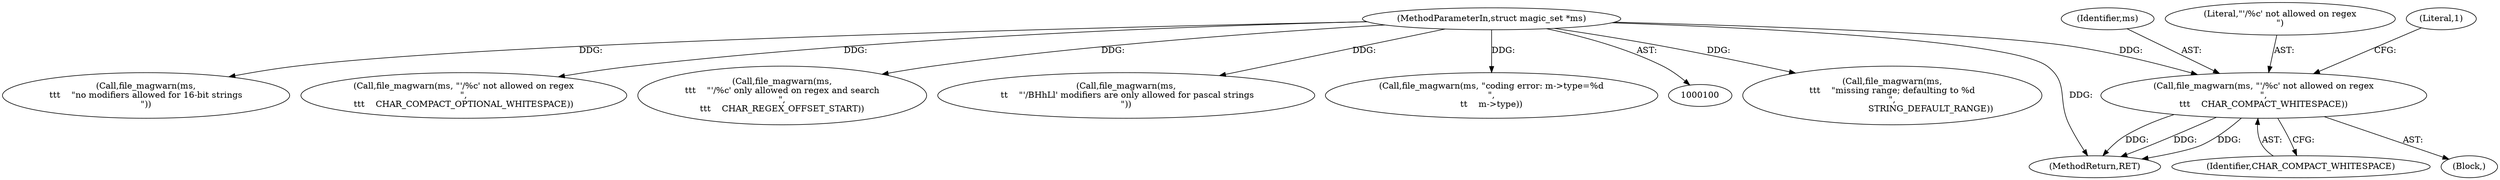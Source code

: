 digraph "0_file_4a284c89d6ef11aca34da65da7d673050a5ea320_0@pointer" {
"1000220" [label="(Call,file_magwarn(ms, \"'/%c' not allowed on regex\n\",\n\t\t\t    CHAR_COMPACT_WHITESPACE))"];
"1000101" [label="(MethodParameterIn,struct magic_set *ms)"];
"1000197" [label="(Call,file_magwarn(ms,\n\t\t\t    \"missing range; defaulting to %d\n\",\n                            STRING_DEFAULT_RANGE))"];
"1000221" [label="(Identifier,ms)"];
"1000222" [label="(Literal,\"'/%c' not allowed on regex\n\")"];
"1000223" [label="(Identifier,CHAR_COMPACT_WHITESPACE)"];
"1000256" [label="(MethodReturn,RET)"];
"1000219" [label="(Block,)"];
"1000163" [label="(Call,file_magwarn(ms,\n\t\t\t    \"no modifiers allowed for 16-bit strings\n\"))"];
"1000236" [label="(Call,file_magwarn(ms, \"'/%c' not allowed on regex\n\",\n\t\t\t    CHAR_COMPACT_OPTIONAL_WHITESPACE))"];
"1000101" [label="(MethodParameterIn,struct magic_set *ms)"];
"1000181" [label="(Call,file_magwarn(ms,\n\t\t\t    \"'/%c' only allowed on regex and search\n\",\n\t\t\t    CHAR_REGEX_OFFSET_START))"];
"1000220" [label="(Call,file_magwarn(ms, \"'/%c' not allowed on regex\n\",\n\t\t\t    CHAR_COMPACT_WHITESPACE))"];
"1000143" [label="(Call,file_magwarn(ms,\n \t\t    \"'/BHhLl' modifiers are only allowed for pascal strings\n\"))"];
"1000245" [label="(Call,file_magwarn(ms, \"coding error: m->type=%d\n\",\n\t\t    m->type))"];
"1000226" [label="(Literal,1)"];
"1000220" -> "1000219"  [label="AST: "];
"1000220" -> "1000223"  [label="CFG: "];
"1000221" -> "1000220"  [label="AST: "];
"1000222" -> "1000220"  [label="AST: "];
"1000223" -> "1000220"  [label="AST: "];
"1000226" -> "1000220"  [label="CFG: "];
"1000220" -> "1000256"  [label="DDG: "];
"1000220" -> "1000256"  [label="DDG: "];
"1000220" -> "1000256"  [label="DDG: "];
"1000101" -> "1000220"  [label="DDG: "];
"1000101" -> "1000100"  [label="AST: "];
"1000101" -> "1000256"  [label="DDG: "];
"1000101" -> "1000143"  [label="DDG: "];
"1000101" -> "1000163"  [label="DDG: "];
"1000101" -> "1000181"  [label="DDG: "];
"1000101" -> "1000197"  [label="DDG: "];
"1000101" -> "1000236"  [label="DDG: "];
"1000101" -> "1000245"  [label="DDG: "];
}
